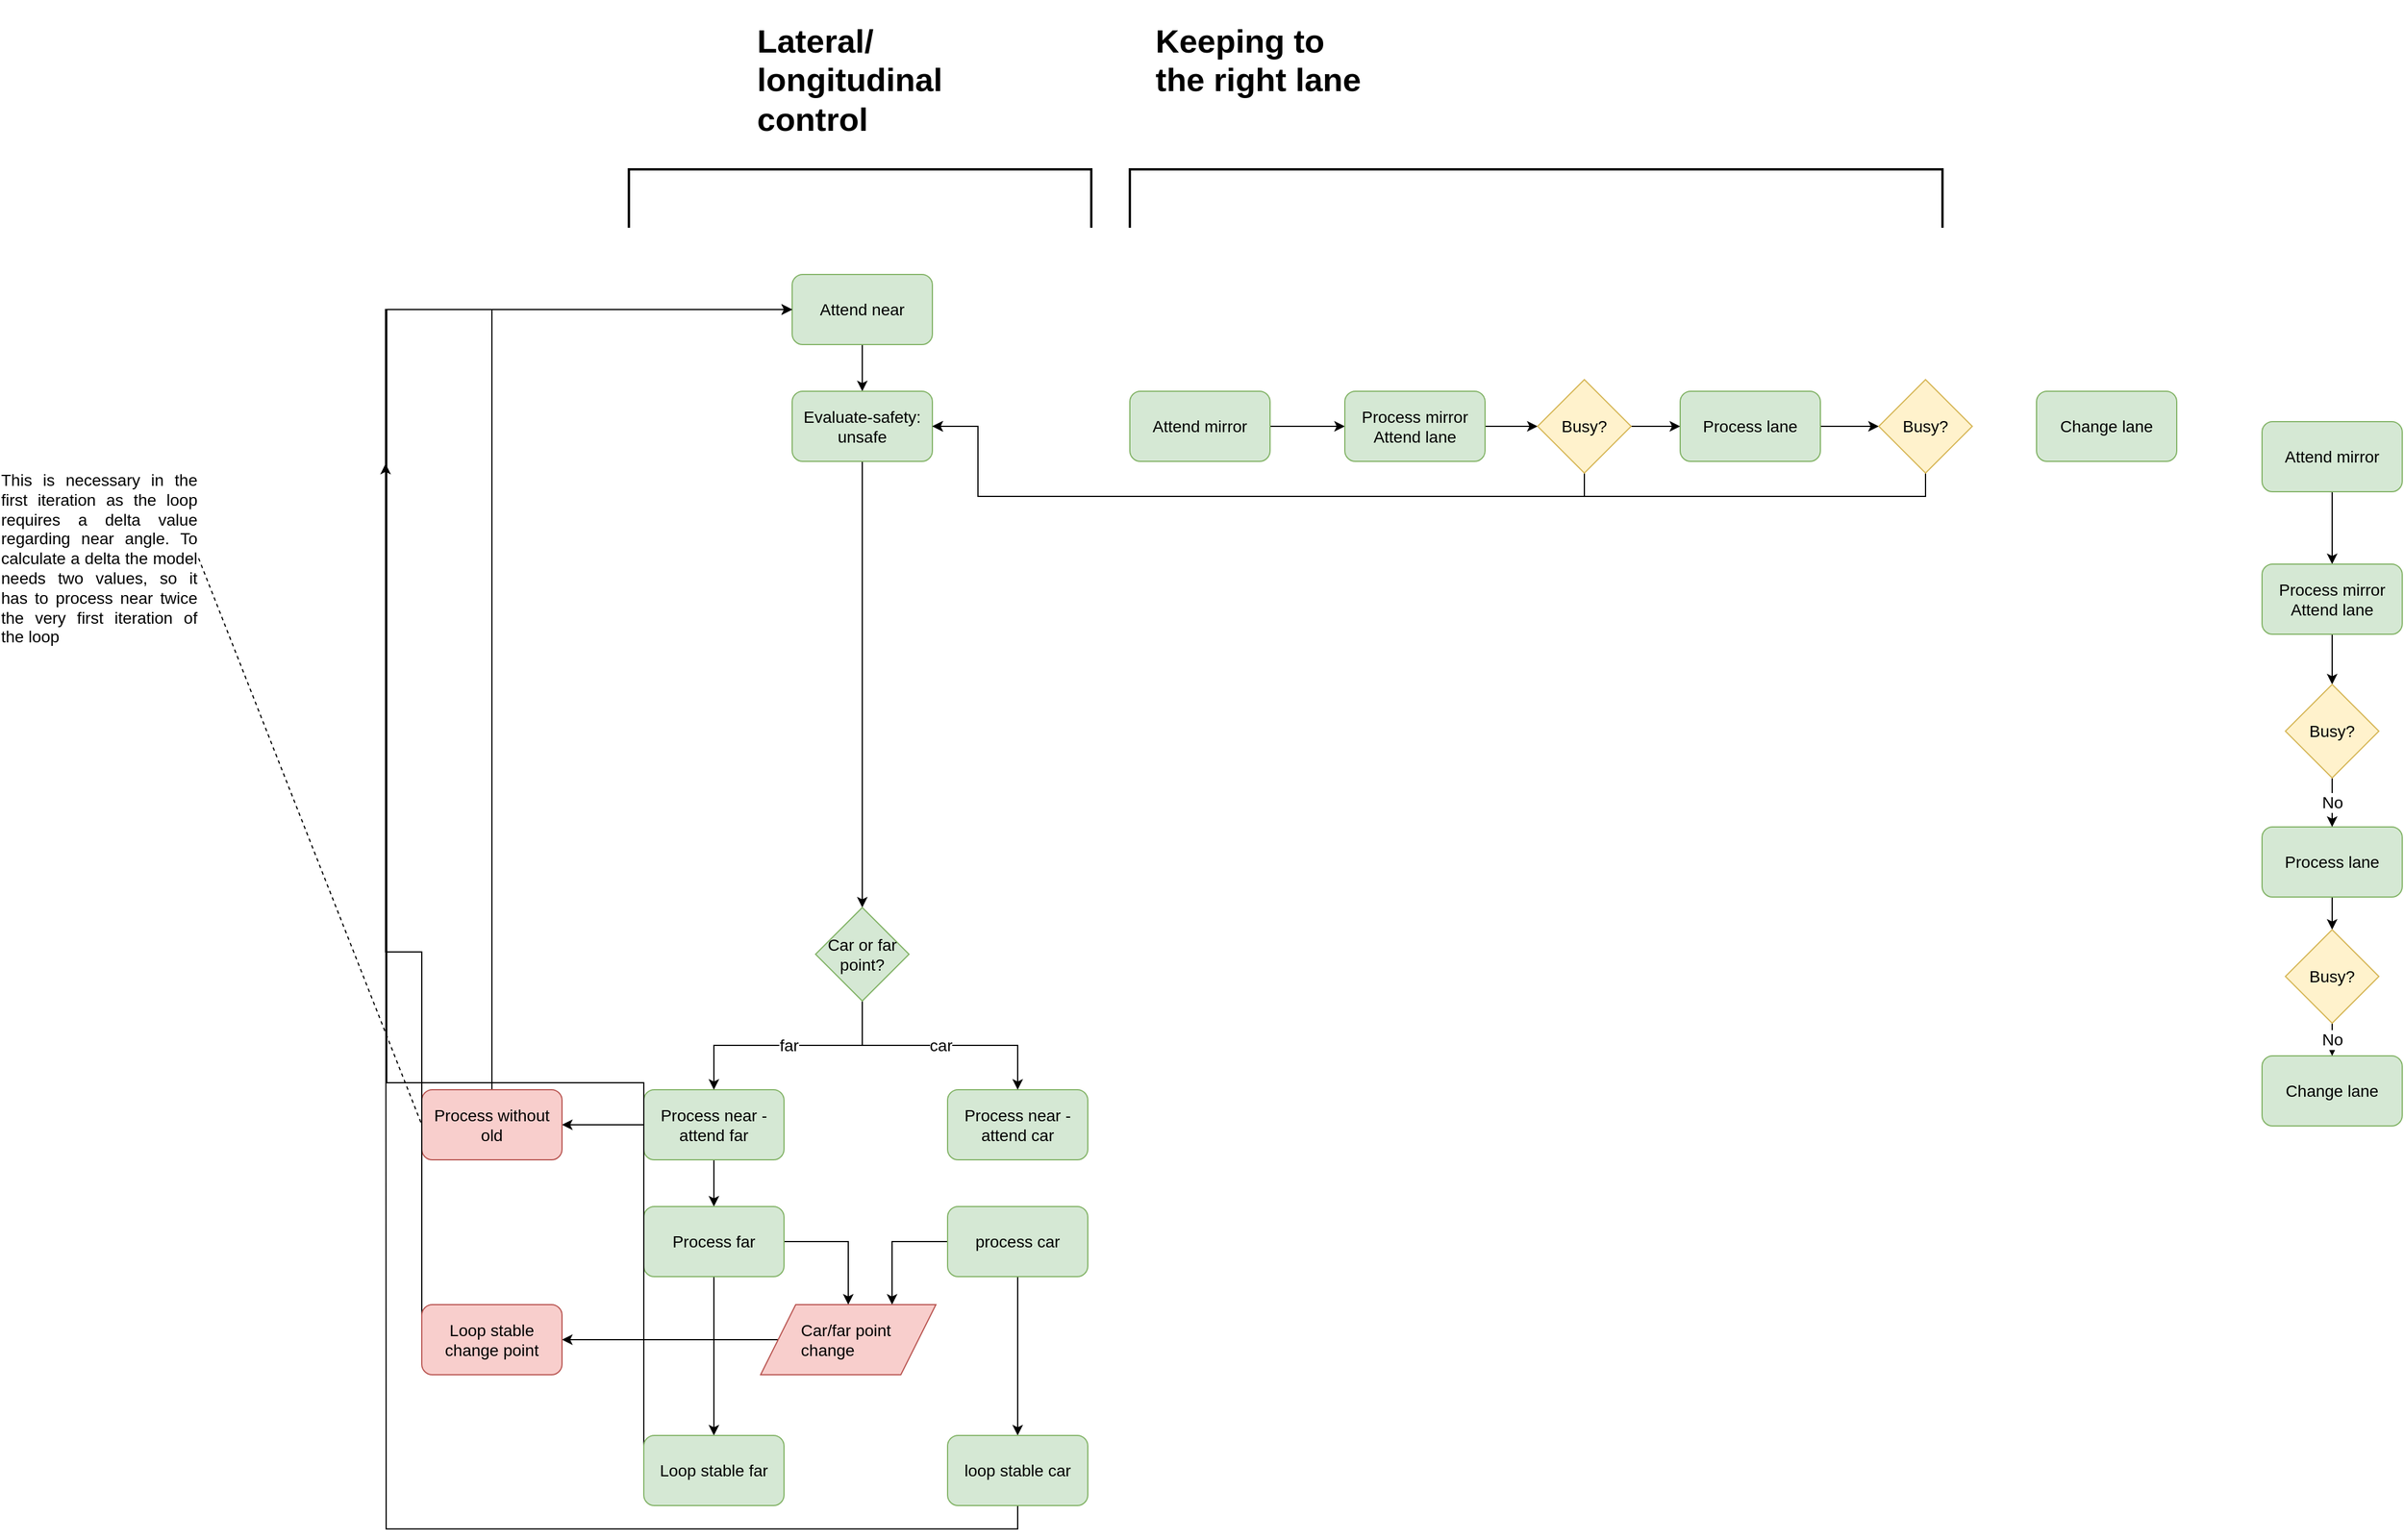 <mxfile version="15.9.1" type="github">
  <diagram id="C5RBs43oDa-KdzZeNtuy" name="Page-1">
    <mxGraphModel dx="2530" dy="1352" grid="0" gridSize="10" guides="1" tooltips="1" connect="1" arrows="1" fold="1" page="0" pageScale="1" pageWidth="827" pageHeight="1169" math="0" shadow="0">
      <root>
        <mxCell id="WIyWlLk6GJQsqaUBKTNV-0" />
        <mxCell id="WIyWlLk6GJQsqaUBKTNV-1" parent="WIyWlLk6GJQsqaUBKTNV-0" />
        <mxCell id="NhE3N3XNDNQcraXamMx5-6" style="edgeStyle=orthogonalEdgeStyle;rounded=0;orthogonalLoop=1;jettySize=auto;html=1;exitX=0.5;exitY=1;exitDx=0;exitDy=0;entryX=0.5;entryY=0;entryDx=0;entryDy=0;fontSize=14;" edge="1" parent="WIyWlLk6GJQsqaUBKTNV-1" source="NhE3N3XNDNQcraXamMx5-0" target="NhE3N3XNDNQcraXamMx5-2">
          <mxGeometry relative="1" as="geometry" />
        </mxCell>
        <mxCell id="NhE3N3XNDNQcraXamMx5-0" value="Attend near" style="rounded=1;whiteSpace=wrap;html=1;fillColor=#d5e8d4;strokeColor=#82b366;fontSize=14;" vertex="1" parent="WIyWlLk6GJQsqaUBKTNV-1">
          <mxGeometry x="207" y="24" width="120" height="60" as="geometry" />
        </mxCell>
        <mxCell id="NhE3N3XNDNQcraXamMx5-36" style="edgeStyle=orthogonalEdgeStyle;rounded=0;orthogonalLoop=1;jettySize=auto;html=1;exitX=0.5;exitY=1;exitDx=0;exitDy=0;entryX=0.5;entryY=0;entryDx=0;entryDy=0;fontSize=14;" edge="1" parent="WIyWlLk6GJQsqaUBKTNV-1" source="NhE3N3XNDNQcraXamMx5-2" target="NhE3N3XNDNQcraXamMx5-35">
          <mxGeometry relative="1" as="geometry" />
        </mxCell>
        <mxCell id="NhE3N3XNDNQcraXamMx5-2" value="Evaluate-safety: unsafe" style="rounded=1;whiteSpace=wrap;html=1;fillColor=#d5e8d4;strokeColor=#82b366;fontSize=14;" vertex="1" parent="WIyWlLk6GJQsqaUBKTNV-1">
          <mxGeometry x="207" y="124" width="120" height="60" as="geometry" />
        </mxCell>
        <mxCell id="NhE3N3XNDNQcraXamMx5-8" style="edgeStyle=orthogonalEdgeStyle;rounded=0;orthogonalLoop=1;jettySize=auto;html=1;exitX=0;exitY=0.5;exitDx=0;exitDy=0;entryX=1;entryY=0.5;entryDx=0;entryDy=0;fontSize=14;" edge="1" parent="WIyWlLk6GJQsqaUBKTNV-1" source="NhE3N3XNDNQcraXamMx5-3" target="NhE3N3XNDNQcraXamMx5-5">
          <mxGeometry relative="1" as="geometry" />
        </mxCell>
        <mxCell id="NhE3N3XNDNQcraXamMx5-13" style="edgeStyle=orthogonalEdgeStyle;rounded=0;orthogonalLoop=1;jettySize=auto;html=1;exitX=0.5;exitY=1;exitDx=0;exitDy=0;entryX=0.5;entryY=0;entryDx=0;entryDy=0;fontSize=14;" edge="1" parent="WIyWlLk6GJQsqaUBKTNV-1" source="NhE3N3XNDNQcraXamMx5-3" target="NhE3N3XNDNQcraXamMx5-11">
          <mxGeometry relative="1" as="geometry" />
        </mxCell>
        <mxCell id="NhE3N3XNDNQcraXamMx5-3" value="Process near - attend far" style="rounded=1;whiteSpace=wrap;html=1;fillColor=#d5e8d4;strokeColor=#82b366;fontSize=14;" vertex="1" parent="WIyWlLk6GJQsqaUBKTNV-1">
          <mxGeometry x="80" y="722" width="120" height="60" as="geometry" />
        </mxCell>
        <mxCell id="NhE3N3XNDNQcraXamMx5-9" style="edgeStyle=orthogonalEdgeStyle;rounded=0;orthogonalLoop=1;jettySize=auto;html=1;exitX=0.5;exitY=0;exitDx=0;exitDy=0;entryX=0;entryY=0.5;entryDx=0;entryDy=0;fontSize=14;" edge="1" parent="WIyWlLk6GJQsqaUBKTNV-1" source="NhE3N3XNDNQcraXamMx5-5" target="NhE3N3XNDNQcraXamMx5-0">
          <mxGeometry relative="1" as="geometry" />
        </mxCell>
        <mxCell id="NhE3N3XNDNQcraXamMx5-5" value="Process without old" style="rounded=1;whiteSpace=wrap;html=1;fillColor=#f8cecc;strokeColor=#b85450;fontSize=14;" vertex="1" parent="WIyWlLk6GJQsqaUBKTNV-1">
          <mxGeometry x="-110" y="722" width="120" height="60" as="geometry" />
        </mxCell>
        <mxCell id="NhE3N3XNDNQcraXamMx5-14" style="edgeStyle=orthogonalEdgeStyle;rounded=0;orthogonalLoop=1;jettySize=auto;html=1;exitX=0.5;exitY=1;exitDx=0;exitDy=0;entryX=0.5;entryY=0;entryDx=0;entryDy=0;fontSize=14;" edge="1" parent="WIyWlLk6GJQsqaUBKTNV-1" source="NhE3N3XNDNQcraXamMx5-11" target="NhE3N3XNDNQcraXamMx5-12">
          <mxGeometry relative="1" as="geometry" />
        </mxCell>
        <mxCell id="NhE3N3XNDNQcraXamMx5-53" style="edgeStyle=orthogonalEdgeStyle;rounded=0;orthogonalLoop=1;jettySize=auto;html=1;exitX=1;exitY=0.5;exitDx=0;exitDy=0;fontSize=14;" edge="1" parent="WIyWlLk6GJQsqaUBKTNV-1" source="NhE3N3XNDNQcraXamMx5-11" target="NhE3N3XNDNQcraXamMx5-45">
          <mxGeometry relative="1" as="geometry" />
        </mxCell>
        <mxCell id="NhE3N3XNDNQcraXamMx5-11" value="Process far" style="rounded=1;whiteSpace=wrap;html=1;fillColor=#d5e8d4;strokeColor=#82b366;fontSize=14;" vertex="1" parent="WIyWlLk6GJQsqaUBKTNV-1">
          <mxGeometry x="80" y="822" width="120" height="60" as="geometry" />
        </mxCell>
        <mxCell id="NhE3N3XNDNQcraXamMx5-15" style="edgeStyle=orthogonalEdgeStyle;rounded=0;orthogonalLoop=1;jettySize=auto;html=1;exitX=0;exitY=0.5;exitDx=0;exitDy=0;entryX=0;entryY=0.5;entryDx=0;entryDy=0;fontSize=14;" edge="1" parent="WIyWlLk6GJQsqaUBKTNV-1" source="NhE3N3XNDNQcraXamMx5-12" target="NhE3N3XNDNQcraXamMx5-0">
          <mxGeometry relative="1" as="geometry">
            <Array as="points">
              <mxPoint x="-140" y="716" />
              <mxPoint x="-140" y="54" />
            </Array>
          </mxGeometry>
        </mxCell>
        <mxCell id="NhE3N3XNDNQcraXamMx5-12" value="Loop stable far" style="rounded=1;whiteSpace=wrap;html=1;fillColor=#d5e8d4;strokeColor=#82b366;fontSize=14;" vertex="1" parent="WIyWlLk6GJQsqaUBKTNV-1">
          <mxGeometry x="80" y="1018" width="120" height="60" as="geometry" />
        </mxCell>
        <mxCell id="NhE3N3XNDNQcraXamMx5-16" value="&lt;div style=&quot;text-align: justify; font-size: 14px;&quot;&gt;&lt;span style=&quot;font-size: 14px;&quot;&gt;This is necessary in the first iteration as the loop requires a delta value regarding near angle. To calculate a delta the model needs two values, so it has to process near twice the very first iteration of the loop&lt;/span&gt;&lt;/div&gt;" style="text;html=1;strokeColor=none;fillColor=none;align=center;verticalAlign=middle;whiteSpace=wrap;rounded=0;fontSize=14;" vertex="1" parent="WIyWlLk6GJQsqaUBKTNV-1">
          <mxGeometry x="-471" y="197" width="170" height="140" as="geometry" />
        </mxCell>
        <mxCell id="NhE3N3XNDNQcraXamMx5-18" value="" style="endArrow=none;dashed=1;html=1;rounded=0;exitX=1;exitY=0.5;exitDx=0;exitDy=0;entryX=0;entryY=0.5;entryDx=0;entryDy=0;fontSize=14;" edge="1" parent="WIyWlLk6GJQsqaUBKTNV-1" source="NhE3N3XNDNQcraXamMx5-16" target="NhE3N3XNDNQcraXamMx5-5">
          <mxGeometry width="50" height="50" relative="1" as="geometry">
            <mxPoint x="-230" y="350" as="sourcePoint" />
            <mxPoint x="-180" y="300" as="targetPoint" />
          </mxGeometry>
        </mxCell>
        <mxCell id="NhE3N3XNDNQcraXamMx5-34" value="Process near - attend car" style="rounded=1;whiteSpace=wrap;html=1;fillColor=#d5e8d4;strokeColor=#82b366;fontSize=14;" vertex="1" parent="WIyWlLk6GJQsqaUBKTNV-1">
          <mxGeometry x="340" y="722" width="120" height="60" as="geometry" />
        </mxCell>
        <mxCell id="NhE3N3XNDNQcraXamMx5-37" value="far" style="edgeStyle=orthogonalEdgeStyle;rounded=0;orthogonalLoop=1;jettySize=auto;html=1;exitX=0.5;exitY=1;exitDx=0;exitDy=0;entryX=0.5;entryY=0;entryDx=0;entryDy=0;fontSize=14;" edge="1" parent="WIyWlLk6GJQsqaUBKTNV-1" source="NhE3N3XNDNQcraXamMx5-35" target="NhE3N3XNDNQcraXamMx5-3">
          <mxGeometry relative="1" as="geometry" />
        </mxCell>
        <mxCell id="NhE3N3XNDNQcraXamMx5-38" value="car" style="edgeStyle=orthogonalEdgeStyle;rounded=0;orthogonalLoop=1;jettySize=auto;html=1;exitX=0.5;exitY=1;exitDx=0;exitDy=0;entryX=0.5;entryY=0;entryDx=0;entryDy=0;fontSize=14;" edge="1" parent="WIyWlLk6GJQsqaUBKTNV-1" source="NhE3N3XNDNQcraXamMx5-35" target="NhE3N3XNDNQcraXamMx5-34">
          <mxGeometry relative="1" as="geometry" />
        </mxCell>
        <mxCell id="NhE3N3XNDNQcraXamMx5-35" value="Car or far point?" style="rhombus;whiteSpace=wrap;html=1;fillColor=#d5e8d4;strokeColor=#82b366;fontSize=14;" vertex="1" parent="WIyWlLk6GJQsqaUBKTNV-1">
          <mxGeometry x="227" y="566" width="80" height="80" as="geometry" />
        </mxCell>
        <mxCell id="NhE3N3XNDNQcraXamMx5-54" style="edgeStyle=orthogonalEdgeStyle;rounded=0;orthogonalLoop=1;jettySize=auto;html=1;exitX=0;exitY=0.5;exitDx=0;exitDy=0;entryX=0.75;entryY=0;entryDx=0;entryDy=0;fontSize=14;" edge="1" parent="WIyWlLk6GJQsqaUBKTNV-1" source="NhE3N3XNDNQcraXamMx5-39" target="NhE3N3XNDNQcraXamMx5-45">
          <mxGeometry relative="1" as="geometry" />
        </mxCell>
        <mxCell id="NhE3N3XNDNQcraXamMx5-61" style="edgeStyle=orthogonalEdgeStyle;rounded=0;orthogonalLoop=1;jettySize=auto;html=1;exitX=0.5;exitY=1;exitDx=0;exitDy=0;fontSize=14;" edge="1" parent="WIyWlLk6GJQsqaUBKTNV-1" source="NhE3N3XNDNQcraXamMx5-39" target="NhE3N3XNDNQcraXamMx5-43">
          <mxGeometry relative="1" as="geometry" />
        </mxCell>
        <mxCell id="NhE3N3XNDNQcraXamMx5-39" value="process car" style="rounded=1;whiteSpace=wrap;html=1;fillColor=#d5e8d4;strokeColor=#82b366;fontSize=14;" vertex="1" parent="WIyWlLk6GJQsqaUBKTNV-1">
          <mxGeometry x="340" y="822" width="120" height="60" as="geometry" />
        </mxCell>
        <mxCell id="NhE3N3XNDNQcraXamMx5-60" style="edgeStyle=orthogonalEdgeStyle;rounded=0;orthogonalLoop=1;jettySize=auto;html=1;exitX=0.5;exitY=1;exitDx=0;exitDy=0;fontSize=14;" edge="1" parent="WIyWlLk6GJQsqaUBKTNV-1" source="NhE3N3XNDNQcraXamMx5-43">
          <mxGeometry relative="1" as="geometry">
            <mxPoint x="-141" y="186" as="targetPoint" />
          </mxGeometry>
        </mxCell>
        <mxCell id="NhE3N3XNDNQcraXamMx5-43" value="loop stable car" style="rounded=1;whiteSpace=wrap;html=1;fillColor=#d5e8d4;strokeColor=#82b366;fontSize=14;" vertex="1" parent="WIyWlLk6GJQsqaUBKTNV-1">
          <mxGeometry x="340" y="1018" width="120" height="60" as="geometry" />
        </mxCell>
        <mxCell id="NhE3N3XNDNQcraXamMx5-58" style="edgeStyle=orthogonalEdgeStyle;rounded=0;orthogonalLoop=1;jettySize=auto;html=1;exitX=0;exitY=0.5;exitDx=0;exitDy=0;entryX=1;entryY=0.5;entryDx=0;entryDy=0;fontSize=14;" edge="1" parent="WIyWlLk6GJQsqaUBKTNV-1" source="NhE3N3XNDNQcraXamMx5-45" target="NhE3N3XNDNQcraXamMx5-57">
          <mxGeometry relative="1" as="geometry" />
        </mxCell>
        <mxCell id="NhE3N3XNDNQcraXamMx5-45" value="&lt;div style=&quot;text-align: justify ; font-size: 14px&quot;&gt;Car/far point&amp;nbsp;&lt;/div&gt;&lt;div style=&quot;text-align: justify ; font-size: 14px&quot;&gt;change&lt;/div&gt;" style="shape=parallelogram;perimeter=parallelogramPerimeter;whiteSpace=wrap;html=1;fixedSize=1;size=30;align=center;fillColor=#f8cecc;strokeColor=#b85450;fontSize=14;" vertex="1" parent="WIyWlLk6GJQsqaUBKTNV-1">
          <mxGeometry x="180" y="906" width="150" height="60" as="geometry" />
        </mxCell>
        <mxCell id="NhE3N3XNDNQcraXamMx5-59" style="edgeStyle=orthogonalEdgeStyle;rounded=0;orthogonalLoop=1;jettySize=auto;html=1;exitX=0;exitY=0.5;exitDx=0;exitDy=0;entryX=0;entryY=0.5;entryDx=0;entryDy=0;fontSize=14;" edge="1" parent="WIyWlLk6GJQsqaUBKTNV-1" source="NhE3N3XNDNQcraXamMx5-57" target="NhE3N3XNDNQcraXamMx5-0">
          <mxGeometry relative="1" as="geometry">
            <Array as="points">
              <mxPoint x="-141" y="604" />
              <mxPoint x="-141" y="54" />
            </Array>
          </mxGeometry>
        </mxCell>
        <mxCell id="NhE3N3XNDNQcraXamMx5-57" value="Loop stable change point" style="rounded=1;whiteSpace=wrap;html=1;fillColor=#f8cecc;strokeColor=#b85450;fontSize=14;" vertex="1" parent="WIyWlLk6GJQsqaUBKTNV-1">
          <mxGeometry x="-110" y="906" width="120" height="60" as="geometry" />
        </mxCell>
        <mxCell id="NhE3N3XNDNQcraXamMx5-141" style="edgeStyle=orthogonalEdgeStyle;rounded=0;orthogonalLoop=1;jettySize=auto;html=1;exitX=1;exitY=0.5;exitDx=0;exitDy=0;entryX=0;entryY=0.5;entryDx=0;entryDy=0;fontSize=14;" edge="1" parent="WIyWlLk6GJQsqaUBKTNV-1" source="NhE3N3XNDNQcraXamMx5-63" target="NhE3N3XNDNQcraXamMx5-64">
          <mxGeometry relative="1" as="geometry" />
        </mxCell>
        <mxCell id="NhE3N3XNDNQcraXamMx5-63" value="Attend mirror" style="rounded=1;whiteSpace=wrap;html=1;fillColor=#d5e8d4;strokeColor=#82b366;fontSize=14;" vertex="1" parent="WIyWlLk6GJQsqaUBKTNV-1">
          <mxGeometry x="496" y="124" width="120" height="60" as="geometry" />
        </mxCell>
        <mxCell id="NhE3N3XNDNQcraXamMx5-154" style="edgeStyle=orthogonalEdgeStyle;rounded=0;orthogonalLoop=1;jettySize=auto;html=1;exitX=1;exitY=0.5;exitDx=0;exitDy=0;entryX=0;entryY=0.5;entryDx=0;entryDy=0;fontSize=14;" edge="1" parent="WIyWlLk6GJQsqaUBKTNV-1" source="NhE3N3XNDNQcraXamMx5-64" target="NhE3N3XNDNQcraXamMx5-92">
          <mxGeometry relative="1" as="geometry" />
        </mxCell>
        <mxCell id="NhE3N3XNDNQcraXamMx5-64" value="Process mirror&lt;br style=&quot;font-size: 14px&quot;&gt;Attend lane" style="rounded=1;whiteSpace=wrap;html=1;fillColor=#d5e8d4;strokeColor=#82b366;fontSize=14;" vertex="1" parent="WIyWlLk6GJQsqaUBKTNV-1">
          <mxGeometry x="680" y="124" width="120" height="60" as="geometry" />
        </mxCell>
        <mxCell id="NhE3N3XNDNQcraXamMx5-155" style="edgeStyle=orthogonalEdgeStyle;rounded=0;orthogonalLoop=1;jettySize=auto;html=1;exitX=1;exitY=0.5;exitDx=0;exitDy=0;entryX=0;entryY=0.5;entryDx=0;entryDy=0;fontSize=14;" edge="1" parent="WIyWlLk6GJQsqaUBKTNV-1" source="NhE3N3XNDNQcraXamMx5-65" target="NhE3N3XNDNQcraXamMx5-153">
          <mxGeometry relative="1" as="geometry" />
        </mxCell>
        <mxCell id="NhE3N3XNDNQcraXamMx5-65" value="Process lane" style="rounded=1;whiteSpace=wrap;html=1;fillColor=#d5e8d4;strokeColor=#82b366;fontSize=14;" vertex="1" parent="WIyWlLk6GJQsqaUBKTNV-1">
          <mxGeometry x="967" y="124" width="120" height="60" as="geometry" />
        </mxCell>
        <mxCell id="NhE3N3XNDNQcraXamMx5-135" style="edgeStyle=orthogonalEdgeStyle;rounded=0;orthogonalLoop=1;jettySize=auto;html=1;exitX=1;exitY=0.5;exitDx=0;exitDy=0;entryX=0;entryY=0.5;entryDx=0;entryDy=0;fontSize=14;" edge="1" parent="WIyWlLk6GJQsqaUBKTNV-1" source="NhE3N3XNDNQcraXamMx5-92" target="NhE3N3XNDNQcraXamMx5-65">
          <mxGeometry relative="1" as="geometry" />
        </mxCell>
        <mxCell id="NhE3N3XNDNQcraXamMx5-156" style="edgeStyle=orthogonalEdgeStyle;rounded=0;orthogonalLoop=1;jettySize=auto;html=1;exitX=0.5;exitY=1;exitDx=0;exitDy=0;entryX=1;entryY=0.5;entryDx=0;entryDy=0;fontSize=14;" edge="1" parent="WIyWlLk6GJQsqaUBKTNV-1" source="NhE3N3XNDNQcraXamMx5-92" target="NhE3N3XNDNQcraXamMx5-2">
          <mxGeometry relative="1" as="geometry">
            <Array as="points">
              <mxPoint x="885" y="214" />
              <mxPoint x="366" y="214" />
              <mxPoint x="366" y="154" />
            </Array>
          </mxGeometry>
        </mxCell>
        <mxCell id="NhE3N3XNDNQcraXamMx5-92" value="Busy?" style="rhombus;whiteSpace=wrap;html=1;fontSize=14;fillColor=#fff2cc;strokeColor=#d6b656;" vertex="1" parent="WIyWlLk6GJQsqaUBKTNV-1">
          <mxGeometry x="845" y="114" width="80" height="80" as="geometry" />
        </mxCell>
        <mxCell id="NhE3N3XNDNQcraXamMx5-109" value="&lt;h1&gt;Keeping to the right lane&lt;/h1&gt;" style="text;html=1;strokeColor=none;fillColor=none;spacing=5;spacingTop=-20;whiteSpace=wrap;overflow=hidden;rounded=0;fontSize=14;" vertex="1" parent="WIyWlLk6GJQsqaUBKTNV-1">
          <mxGeometry x="512.5" y="-201" width="190" height="89" as="geometry" />
        </mxCell>
        <mxCell id="NhE3N3XNDNQcraXamMx5-110" value="&lt;h1&gt;Lateral/&lt;br&gt;longitudinal control&lt;/h1&gt;" style="text;html=1;strokeColor=none;fillColor=none;spacing=5;spacingTop=-20;whiteSpace=wrap;overflow=hidden;rounded=0;fontSize=14;" vertex="1" parent="WIyWlLk6GJQsqaUBKTNV-1">
          <mxGeometry x="172" y="-201" width="190" height="111" as="geometry" />
        </mxCell>
        <mxCell id="NhE3N3XNDNQcraXamMx5-111" value="" style="strokeWidth=2;html=1;shape=mxgraph.flowchart.annotation_1;align=left;pointerEvents=1;fontSize=14;rotation=90;" vertex="1" parent="WIyWlLk6GJQsqaUBKTNV-1">
          <mxGeometry x="818.75" y="-388.75" width="50" height="695.5" as="geometry" />
        </mxCell>
        <mxCell id="NhE3N3XNDNQcraXamMx5-112" value="" style="strokeWidth=2;html=1;shape=mxgraph.flowchart.annotation_1;align=left;pointerEvents=1;fontSize=14;rotation=90;" vertex="1" parent="WIyWlLk6GJQsqaUBKTNV-1">
          <mxGeometry x="240.12" y="-238.87" width="50" height="395.75" as="geometry" />
        </mxCell>
        <mxCell id="NhE3N3XNDNQcraXamMx5-115" style="edgeStyle=orthogonalEdgeStyle;rounded=0;orthogonalLoop=1;jettySize=auto;html=1;exitX=0.5;exitY=1;exitDx=0;exitDy=0;fontSize=14;" edge="1" parent="WIyWlLk6GJQsqaUBKTNV-1" source="NhE3N3XNDNQcraXamMx5-116" target="NhE3N3XNDNQcraXamMx5-118">
          <mxGeometry relative="1" as="geometry" />
        </mxCell>
        <mxCell id="NhE3N3XNDNQcraXamMx5-116" value="Attend mirror" style="rounded=1;whiteSpace=wrap;html=1;fillColor=#d5e8d4;strokeColor=#82b366;fontSize=14;" vertex="1" parent="WIyWlLk6GJQsqaUBKTNV-1">
          <mxGeometry x="1465" y="150" width="120" height="60" as="geometry" />
        </mxCell>
        <mxCell id="NhE3N3XNDNQcraXamMx5-117" style="edgeStyle=orthogonalEdgeStyle;rounded=0;orthogonalLoop=1;jettySize=auto;html=1;exitX=0.5;exitY=1;exitDx=0;exitDy=0;entryX=0.5;entryY=0;entryDx=0;entryDy=0;fontSize=14;" edge="1" parent="WIyWlLk6GJQsqaUBKTNV-1" source="NhE3N3XNDNQcraXamMx5-118" target="NhE3N3XNDNQcraXamMx5-123">
          <mxGeometry relative="1" as="geometry" />
        </mxCell>
        <mxCell id="NhE3N3XNDNQcraXamMx5-118" value="Process mirror&lt;br style=&quot;font-size: 14px&quot;&gt;Attend lane" style="rounded=1;whiteSpace=wrap;html=1;fillColor=#d5e8d4;strokeColor=#82b366;fontSize=14;" vertex="1" parent="WIyWlLk6GJQsqaUBKTNV-1">
          <mxGeometry x="1465" y="272" width="120" height="60" as="geometry" />
        </mxCell>
        <mxCell id="NhE3N3XNDNQcraXamMx5-119" style="edgeStyle=orthogonalEdgeStyle;rounded=0;orthogonalLoop=1;jettySize=auto;html=1;exitX=0.5;exitY=1;exitDx=0;exitDy=0;fontSize=14;" edge="1" parent="WIyWlLk6GJQsqaUBKTNV-1" source="NhE3N3XNDNQcraXamMx5-120" target="NhE3N3XNDNQcraXamMx5-125">
          <mxGeometry relative="1" as="geometry" />
        </mxCell>
        <mxCell id="NhE3N3XNDNQcraXamMx5-120" value="Process lane" style="rounded=1;whiteSpace=wrap;html=1;fillColor=#d5e8d4;strokeColor=#82b366;fontSize=14;" vertex="1" parent="WIyWlLk6GJQsqaUBKTNV-1">
          <mxGeometry x="1465" y="497" width="120" height="60" as="geometry" />
        </mxCell>
        <mxCell id="NhE3N3XNDNQcraXamMx5-121" value="Change lane" style="rounded=1;whiteSpace=wrap;html=1;fillColor=#d5e8d4;strokeColor=#82b366;fontSize=14;" vertex="1" parent="WIyWlLk6GJQsqaUBKTNV-1">
          <mxGeometry x="1465" y="693" width="120" height="60" as="geometry" />
        </mxCell>
        <mxCell id="NhE3N3XNDNQcraXamMx5-122" value="No" style="edgeStyle=orthogonalEdgeStyle;rounded=0;orthogonalLoop=1;jettySize=auto;html=1;exitX=0.5;exitY=1;exitDx=0;exitDy=0;entryX=0.5;entryY=0;entryDx=0;entryDy=0;fontSize=14;" edge="1" parent="WIyWlLk6GJQsqaUBKTNV-1" source="NhE3N3XNDNQcraXamMx5-123" target="NhE3N3XNDNQcraXamMx5-120">
          <mxGeometry relative="1" as="geometry" />
        </mxCell>
        <mxCell id="NhE3N3XNDNQcraXamMx5-123" value="Busy?" style="rhombus;whiteSpace=wrap;html=1;fontSize=14;fillColor=#fff2cc;strokeColor=#d6b656;" vertex="1" parent="WIyWlLk6GJQsqaUBKTNV-1">
          <mxGeometry x="1485" y="375" width="80" height="80" as="geometry" />
        </mxCell>
        <mxCell id="NhE3N3XNDNQcraXamMx5-124" value="No" style="edgeStyle=orthogonalEdgeStyle;rounded=0;orthogonalLoop=1;jettySize=auto;html=1;exitX=0.5;exitY=1;exitDx=0;exitDy=0;entryX=0.5;entryY=0;entryDx=0;entryDy=0;fontSize=14;" edge="1" parent="WIyWlLk6GJQsqaUBKTNV-1" source="NhE3N3XNDNQcraXamMx5-125" target="NhE3N3XNDNQcraXamMx5-121">
          <mxGeometry relative="1" as="geometry" />
        </mxCell>
        <mxCell id="NhE3N3XNDNQcraXamMx5-125" value="Busy?" style="rhombus;whiteSpace=wrap;html=1;fontSize=14;fillColor=#fff2cc;strokeColor=#d6b656;" vertex="1" parent="WIyWlLk6GJQsqaUBKTNV-1">
          <mxGeometry x="1485" y="585" width="80" height="80" as="geometry" />
        </mxCell>
        <mxCell id="NhE3N3XNDNQcraXamMx5-157" style="edgeStyle=orthogonalEdgeStyle;rounded=0;orthogonalLoop=1;jettySize=auto;html=1;exitX=0.5;exitY=1;exitDx=0;exitDy=0;entryX=1;entryY=0.5;entryDx=0;entryDy=0;fontSize=14;" edge="1" parent="WIyWlLk6GJQsqaUBKTNV-1" source="NhE3N3XNDNQcraXamMx5-153" target="NhE3N3XNDNQcraXamMx5-2">
          <mxGeometry relative="1" as="geometry">
            <Array as="points">
              <mxPoint x="1177" y="214" />
              <mxPoint x="366" y="214" />
              <mxPoint x="366" y="154" />
            </Array>
          </mxGeometry>
        </mxCell>
        <mxCell id="NhE3N3XNDNQcraXamMx5-153" value="Busy?" style="rhombus;whiteSpace=wrap;html=1;fontSize=14;fillColor=#fff2cc;strokeColor=#d6b656;" vertex="1" parent="WIyWlLk6GJQsqaUBKTNV-1">
          <mxGeometry x="1137" y="114" width="80" height="80" as="geometry" />
        </mxCell>
        <mxCell id="NhE3N3XNDNQcraXamMx5-158" value="Change lane" style="rounded=1;whiteSpace=wrap;html=1;fillColor=#d5e8d4;strokeColor=#82b366;fontSize=14;" vertex="1" parent="WIyWlLk6GJQsqaUBKTNV-1">
          <mxGeometry x="1272" y="124" width="120" height="60" as="geometry" />
        </mxCell>
      </root>
    </mxGraphModel>
  </diagram>
</mxfile>
